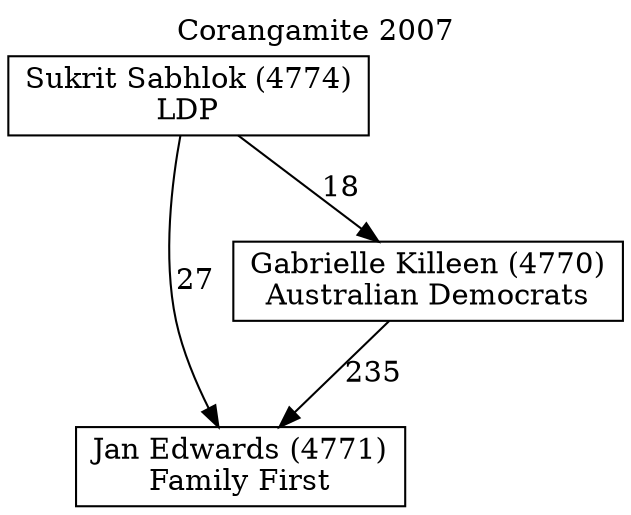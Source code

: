 // House preference flow
digraph "Jan Edwards (4771)_Corangamite_2007" {
	graph [label="Corangamite 2007" labelloc=t mclimit=10]
	node [shape=box]
	"Jan Edwards (4771)" [label="Jan Edwards (4771)
Family First"]
	"Gabrielle Killeen (4770)" [label="Gabrielle Killeen (4770)
Australian Democrats"]
	"Sukrit Sabhlok (4774)" [label="Sukrit Sabhlok (4774)
LDP"]
	"Gabrielle Killeen (4770)" -> "Jan Edwards (4771)" [label=235]
	"Sukrit Sabhlok (4774)" -> "Gabrielle Killeen (4770)" [label=18]
	"Sukrit Sabhlok (4774)" -> "Jan Edwards (4771)" [label=27]
}
